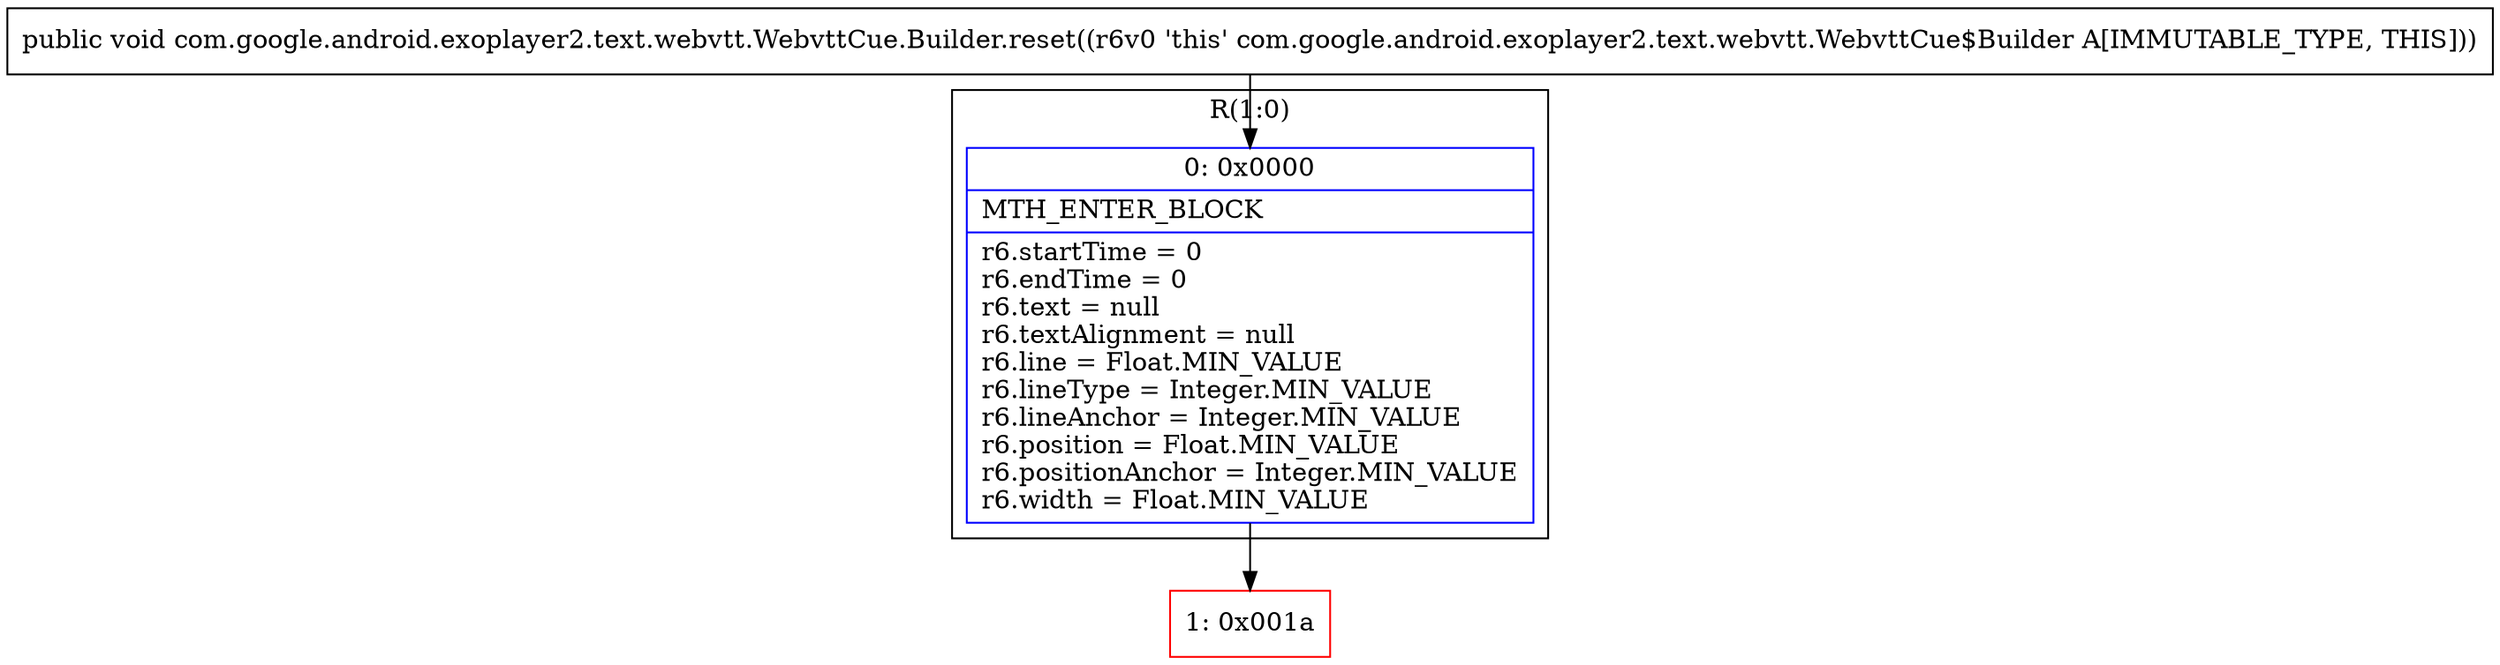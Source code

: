 digraph "CFG forcom.google.android.exoplayer2.text.webvtt.WebvttCue.Builder.reset()V" {
subgraph cluster_Region_99462228 {
label = "R(1:0)";
node [shape=record,color=blue];
Node_0 [shape=record,label="{0\:\ 0x0000|MTH_ENTER_BLOCK\l|r6.startTime = 0\lr6.endTime = 0\lr6.text = null\lr6.textAlignment = null\lr6.line = Float.MIN_VALUE\lr6.lineType = Integer.MIN_VALUE\lr6.lineAnchor = Integer.MIN_VALUE\lr6.position = Float.MIN_VALUE\lr6.positionAnchor = Integer.MIN_VALUE\lr6.width = Float.MIN_VALUE\l}"];
}
Node_1 [shape=record,color=red,label="{1\:\ 0x001a}"];
MethodNode[shape=record,label="{public void com.google.android.exoplayer2.text.webvtt.WebvttCue.Builder.reset((r6v0 'this' com.google.android.exoplayer2.text.webvtt.WebvttCue$Builder A[IMMUTABLE_TYPE, THIS])) }"];
MethodNode -> Node_0;
Node_0 -> Node_1;
}

